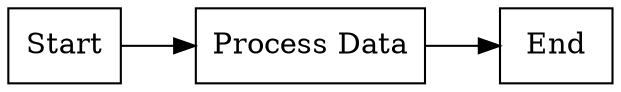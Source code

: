 digraph G {
    rankdir=LR; // Example attribute
    node [shape=box]; // Default node shape

    // Define nodes
    start [label="Start"];
    process [label="Process Data"];
    end [label="End"];

    // Define edges (connections)
    start -> process;
    process -> end;

    // You can add more nodes, edges, and attributes
}